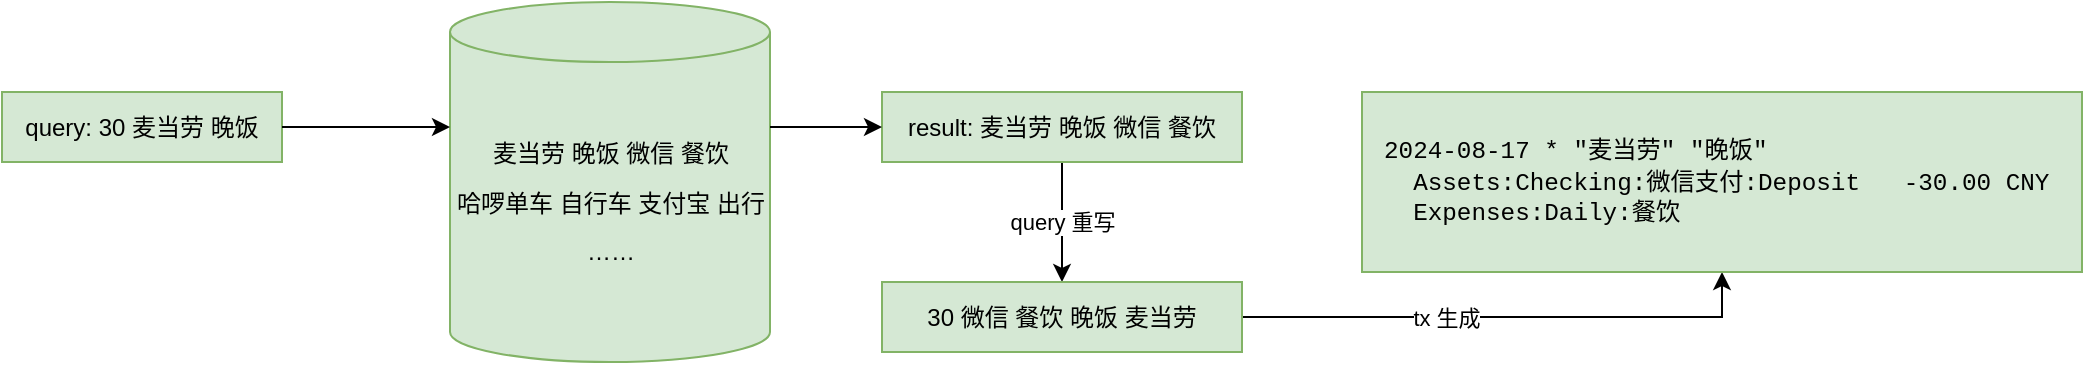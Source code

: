 <mxfile version="24.4.0" type="device">
  <diagram name="第 1 页" id="RkmSXgTw7w5k5cljEfIm">
    <mxGraphModel dx="1312" dy="727" grid="1" gridSize="10" guides="1" tooltips="1" connect="1" arrows="1" fold="1" page="1" pageScale="1" pageWidth="827" pageHeight="1169" math="0" shadow="0">
      <root>
        <mxCell id="0" />
        <mxCell id="1" parent="0" />
        <mxCell id="a30XqZx8vZtTTRrodK-v-7" value="query: 30 麦当劳 晚饭" style="rounded=0;whiteSpace=wrap;html=1;fillColor=#d5e8d4;strokeColor=#82b366;" vertex="1" parent="1">
          <mxGeometry x="20" y="235" width="140" height="35" as="geometry" />
        </mxCell>
        <mxCell id="a30XqZx8vZtTTRrodK-v-16" style="edgeStyle=orthogonalEdgeStyle;rounded=0;orthogonalLoop=1;jettySize=auto;html=1;exitX=0.5;exitY=1;exitDx=0;exitDy=0;entryX=0.5;entryY=0;entryDx=0;entryDy=0;" edge="1" parent="1" source="a30XqZx8vZtTTRrodK-v-12" target="a30XqZx8vZtTTRrodK-v-15">
          <mxGeometry relative="1" as="geometry" />
        </mxCell>
        <mxCell id="a30XqZx8vZtTTRrodK-v-17" value="query 重写" style="edgeLabel;html=1;align=center;verticalAlign=middle;resizable=0;points=[];" vertex="1" connectable="0" parent="a30XqZx8vZtTTRrodK-v-16">
          <mxGeometry x="-0.267" y="1" relative="1" as="geometry">
            <mxPoint x="-1" y="8" as="offset" />
          </mxGeometry>
        </mxCell>
        <mxCell id="a30XqZx8vZtTTRrodK-v-12" value="result: 麦当劳 晚饭 微信 餐饮" style="rounded=0;whiteSpace=wrap;html=1;fillColor=#d5e8d4;strokeColor=#82b366;" vertex="1" parent="1">
          <mxGeometry x="460" y="235" width="180" height="35" as="geometry" />
        </mxCell>
        <mxCell id="a30XqZx8vZtTTRrodK-v-9" value="" style="group" vertex="1" connectable="0" parent="1">
          <mxGeometry x="234" y="190" width="180" height="180" as="geometry" />
        </mxCell>
        <mxCell id="a30XqZx8vZtTTRrodK-v-1" value="" style="shape=cylinder3;whiteSpace=wrap;html=1;boundedLbl=1;backgroundOutline=1;size=15;fillColor=#d5e8d4;strokeColor=#82b366;" vertex="1" parent="a30XqZx8vZtTTRrodK-v-9">
          <mxGeometry x="10" width="160" height="180" as="geometry" />
        </mxCell>
        <mxCell id="a30XqZx8vZtTTRrodK-v-2" value="麦当劳 晚饭 微信 餐饮" style="text;html=1;align=center;verticalAlign=middle;resizable=0;points=[];autosize=1;strokeColor=none;fillColor=none;" vertex="1" parent="a30XqZx8vZtTTRrodK-v-9">
          <mxGeometry x="20" y="61.364" width="140" height="30" as="geometry" />
        </mxCell>
        <mxCell id="a30XqZx8vZtTTRrodK-v-3" value="哈啰单车 自行车 支付宝 出行" style="text;html=1;align=center;verticalAlign=middle;resizable=0;points=[];autosize=1;strokeColor=none;fillColor=none;" vertex="1" parent="a30XqZx8vZtTTRrodK-v-9">
          <mxGeometry y="85.909" width="180" height="30" as="geometry" />
        </mxCell>
        <mxCell id="a30XqZx8vZtTTRrodK-v-4" value="……" style="text;html=1;align=center;verticalAlign=middle;resizable=0;points=[];autosize=1;strokeColor=none;fillColor=none;" vertex="1" parent="a30XqZx8vZtTTRrodK-v-9">
          <mxGeometry x="65" y="110.455" width="50" height="30" as="geometry" />
        </mxCell>
        <mxCell id="a30XqZx8vZtTTRrodK-v-13" style="edgeStyle=orthogonalEdgeStyle;rounded=0;orthogonalLoop=1;jettySize=auto;html=1;exitX=1;exitY=0;exitDx=0;exitDy=62.5;exitPerimeter=0;entryX=0;entryY=0.5;entryDx=0;entryDy=0;" edge="1" parent="1" source="a30XqZx8vZtTTRrodK-v-1" target="a30XqZx8vZtTTRrodK-v-12">
          <mxGeometry relative="1" as="geometry" />
        </mxCell>
        <mxCell id="a30XqZx8vZtTTRrodK-v-14" style="edgeStyle=orthogonalEdgeStyle;rounded=0;orthogonalLoop=1;jettySize=auto;html=1;exitX=1;exitY=0.5;exitDx=0;exitDy=0;entryX=0;entryY=0;entryDx=0;entryDy=62.5;entryPerimeter=0;" edge="1" parent="1" source="a30XqZx8vZtTTRrodK-v-7" target="a30XqZx8vZtTTRrodK-v-1">
          <mxGeometry relative="1" as="geometry" />
        </mxCell>
        <mxCell id="a30XqZx8vZtTTRrodK-v-20" style="edgeStyle=orthogonalEdgeStyle;rounded=0;orthogonalLoop=1;jettySize=auto;html=1;exitX=1;exitY=0.5;exitDx=0;exitDy=0;" edge="1" parent="1" source="a30XqZx8vZtTTRrodK-v-15" target="a30XqZx8vZtTTRrodK-v-19">
          <mxGeometry relative="1" as="geometry" />
        </mxCell>
        <mxCell id="a30XqZx8vZtTTRrodK-v-21" value="tx 生成" style="edgeLabel;html=1;align=center;verticalAlign=middle;resizable=0;points=[];" vertex="1" connectable="0" parent="a30XqZx8vZtTTRrodK-v-20">
          <mxGeometry x="-0.257" y="3" relative="1" as="geometry">
            <mxPoint x="4" y="3" as="offset" />
          </mxGeometry>
        </mxCell>
        <mxCell id="a30XqZx8vZtTTRrodK-v-15" value="30 微信 餐饮 晚饭 麦当劳" style="rounded=0;whiteSpace=wrap;html=1;fillColor=#d5e8d4;strokeColor=#82b366;" vertex="1" parent="1">
          <mxGeometry x="460" y="330" width="180" height="35" as="geometry" />
        </mxCell>
        <mxCell id="a30XqZx8vZtTTRrodK-v-19" value="&lt;span style=&quot;font-family: Menlo, Monaco, Consolas, &amp;quot;Courier New&amp;quot;, monospace; font-size: 12.15px; white-space-collapse: preserve;&quot;&gt;2024-08-17 * &quot;麦当劳&quot; &quot;晚饭&quot;&lt;br&gt;  Assets:Checking:微信支付:Deposit   -30.00 CNY&lt;br&gt;  Expenses:Daily:餐饮&lt;/span&gt;" style="rounded=0;whiteSpace=wrap;html=1;labelBackgroundColor=none;align=left;spacingLeft=9;fillColor=#d5e8d4;strokeColor=#82b366;" vertex="1" parent="1">
          <mxGeometry x="700" y="235" width="360" height="90" as="geometry" />
        </mxCell>
      </root>
    </mxGraphModel>
  </diagram>
</mxfile>
